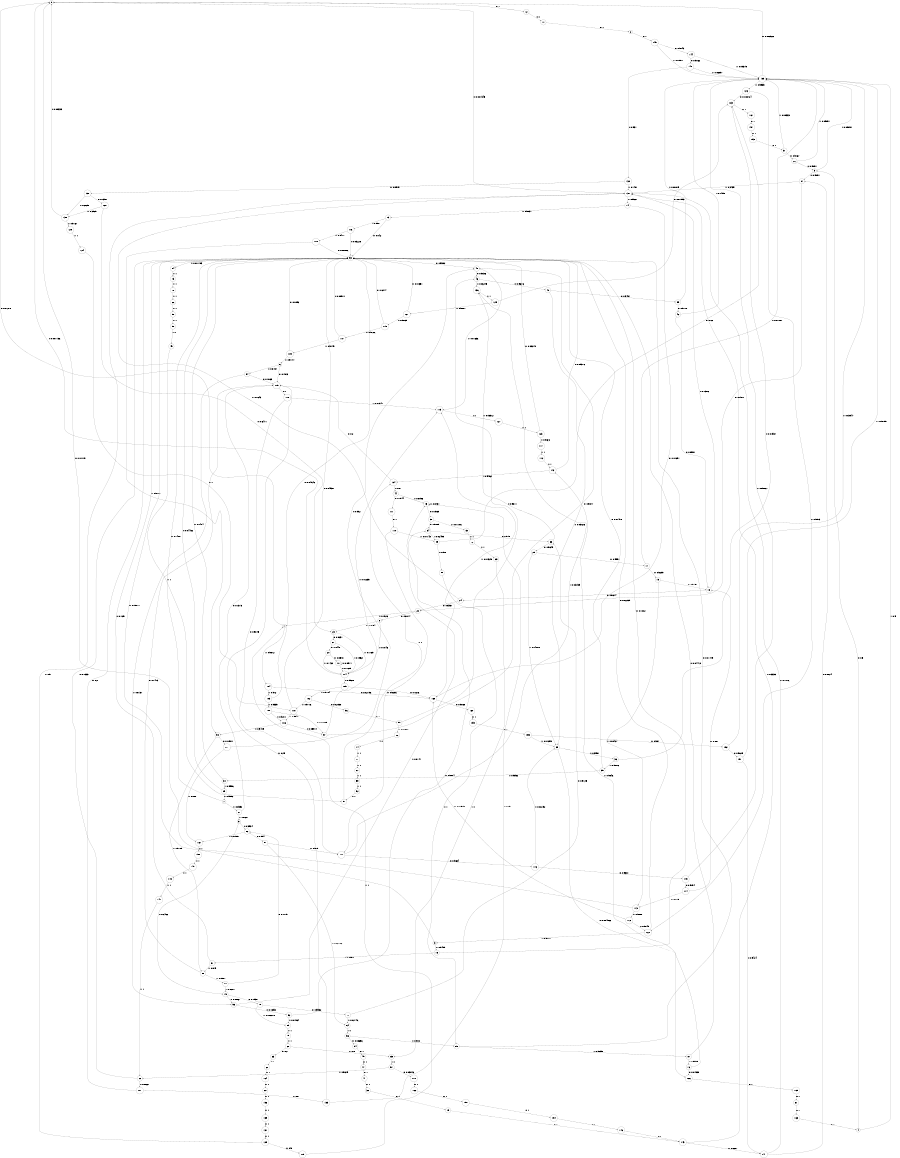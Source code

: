 digraph "ch1_face_source_L16" {
size = "6,8.5";
ratio = "fill";
node [shape = circle];
node [fontsize = 24];
edge [fontsize = 24];
0 -> 12 [label = "0: 1        "];
1 -> 0 [label = "0: 0.01278  "];
1 -> 104 [label = "1: 0.9872   "];
2 -> 145 [label = "0: 1        "];
3 -> 53 [label = "0: 0.05011  "];
3 -> 16 [label = "1: 0.9499   "];
4 -> 5 [label = "0: 0.5      "];
4 -> 135 [label = "1: 0.5      "];
5 -> 37 [label = "0: 0.9091   "];
5 -> 135 [label = "1: 0.09091  "];
6 -> 179 [label = "0: 0.1513   "];
6 -> 94 [label = "1: 0.8487   "];
7 -> 53 [label = "0: 0.1408   "];
7 -> 21 [label = "1: 0.8592   "];
8 -> 23 [label = "0: 0.8154   "];
8 -> 114 [label = "1: 0.1846   "];
9 -> 82 [label = "0: 0.3534   "];
9 -> 79 [label = "1: 0.6466   "];
10 -> 10 [label = "0: 0.8971   "];
10 -> 114 [label = "1: 0.1029   "];
11 -> 2 [label = "0: 1        "];
12 -> 11 [label = "0: 1        "];
13 -> 53 [label = "0: 0.042    "];
13 -> 116 [label = "1: 0.958    "];
14 -> 168 [label = "0: 0.01691  "];
14 -> 13 [label = "1: 0.9831   "];
15 -> 18 [label = "0: 0.9157   "];
15 -> 173 [label = "1: 0.08427  "];
16 -> 53 [label = "0: 0.1002   "];
16 -> 91 [label = "1: 0.8998   "];
17 -> 15 [label = "0: 0.9299   "];
17 -> 135 [label = "1: 0.07007  "];
18 -> 24 [label = "0: 0.8614   "];
18 -> 137 [label = "1: 0.1386   "];
19 -> 143 [label = "0: 1        "];
20 -> 10 [label = "0: 0.8578   "];
20 -> 114 [label = "1: 0.1422   "];
21 -> 179 [label = "0: 0.1373   "];
21 -> 9 [label = "1: 0.8627   "];
22 -> 53 [label = "0: 0.1333   "];
22 -> 101 [label = "1: 0.8667   "];
23 -> 27 [label = "0: 0.8231   "];
23 -> 114 [label = "1: 0.1769   "];
24 -> 28 [label = "0: 0.8357   "];
24 -> 137 [label = "1: 0.1643   "];
25 -> 53 [label = "0: 0.04482  "];
25 -> 7 [label = "1: 0.9552   "];
26 -> 5 [label = "0: 0.9091   "];
26 -> 135 [label = "1: 0.09091  "];
27 -> 20 [label = "0: 0.8448   "];
27 -> 114 [label = "1: 0.1552   "];
28 -> 8 [label = "0: 0.8074   "];
28 -> 1 [label = "1: 0.1926   "];
29 -> 17 [label = "0: 0.9591   "];
29 -> 39 [label = "1: 0.04088  "];
30 -> 53 [label = "0: 0.0404   "];
30 -> 25 [label = "1: 0.9596   "];
31 -> 26 [label = "0: 0.9167   "];
31 -> 135 [label = "1: 0.08333  "];
32 -> 19 [label = "0: 1        "];
33 -> 29 [label = "0: 0.9649   "];
33 -> 136 [label = "1: 0.03512  "];
34 -> 33 [label = "0: 0.975    "];
34 -> 99 [label = "1: 0.02499  "];
35 -> 53 [label = "0: 0.01478  "];
35 -> 30 [label = "1: 0.9852   "];
36 -> 169 [label = "0: 0.01937  "];
36 -> 35 [label = "1: 0.9806   "];
37 -> 28 [label = "0: 0.7571   "];
37 -> 137 [label = "1: 0.2429   "];
38 -> 34 [label = "0: 0.9889   "];
38 -> 83 [label = "1: 0.01106  "];
39 -> 166 [label = "0: 0.004866  "];
39 -> 36 [label = "1: 0.9951   "];
40 -> 55 [label = "0: 0.9497   "];
40 -> 39 [label = "1: 0.05026  "];
41 -> 32 [label = "0: 1        "];
42 -> 18 [label = "0: 0.8591   "];
42 -> 135 [label = "1: 0.1409   "];
43 -> 38 [label = "0: 0.1569   "];
43 -> 43 [label = "1: 0.8431   "];
44 -> 111 [label = "0: 0.1944   "];
44 -> 43 [label = "1: 0.8056   "];
45 -> 51 [label = "1: 1        "];
46 -> 40 [label = "0: 0.9676   "];
46 -> 136 [label = "1: 0.03245  "];
47 -> 41 [label = "0: 1        "];
48 -> 46 [label = "0: 0.9836   "];
48 -> 113 [label = "1: 0.01636  "];
49 -> 47 [label = "0: 1        "];
50 -> 45 [label = "1: 1        "];
51 -> 134 [label = "1: 1        "];
52 -> 51 [label = "1: 1        "];
53 -> 48 [label = "0: 0.9982   "];
53 -> 84 [label = "1: 0.001783  "];
54 -> 49 [label = "0: 1        "];
55 -> 42 [label = "0: 0.9118   "];
55 -> 135 [label = "1: 0.08815  "];
56 -> 54 [label = "0: 0.08696  "];
56 -> 89 [label = "1: 0.913    "];
57 -> 170 [label = "0: 0.03846  "];
57 -> 22 [label = "1: 0.9615   "];
58 -> 50 [label = "1: 1        "];
59 -> 52 [label = "1: 1        "];
60 -> 156 [label = "0: 1        "];
61 -> 163 [label = "0: 1        "];
62 -> 164 [label = "0: 1        "];
63 -> 62 [label = "0: 1        "];
64 -> 56 [label = "1: 1        "];
65 -> 57 [label = "1: 1        "];
66 -> 58 [label = "1: 1        "];
67 -> 59 [label = "1: 1        "];
68 -> 63 [label = "0: 0.2      "];
68 -> 65 [label = "1: 0.8      "];
69 -> 65 [label = "1: 1        "];
70 -> 66 [label = "1: 1        "];
71 -> 67 [label = "1: 1        "];
72 -> 69 [label = "1: 1        "];
73 -> 70 [label = "1: 1        "];
74 -> 71 [label = "1: 1        "];
75 -> 68 [label = "1: 1        "];
76 -> 166 [label = "0: 0.01538  "];
76 -> 142 [label = "1: 0.9846   "];
77 -> 33 [label = "0: 0.9725   "];
77 -> 64 [label = "1: 0.02746  "];
78 -> 77 [label = "0: 0.9932   "];
78 -> 85 [label = "1: 0.006818  "];
79 -> 78 [label = "0: 0.1938   "];
79 -> 93 [label = "1: 0.8062   "];
80 -> 82 [label = "0: 0.1719   "];
80 -> 79 [label = "1: 0.8281   "];
81 -> 177 [label = "0: 0.979    "];
81 -> 64 [label = "1: 0.02102  "];
82 -> 81 [label = "0: 0.994    "];
82 -> 167 [label = "1: 0.00597  "];
83 -> 72 [label = "1: 1        "];
84 -> 73 [label = "1: 1        "];
85 -> 75 [label = "1: 1        "];
86 -> 74 [label = "1: 1        "];
87 -> 53 [label = "0: 0.04412  "];
87 -> 76 [label = "1: 0.9559   "];
88 -> 179 [label = "0: 0.1413   "];
88 -> 80 [label = "1: 0.8587   "];
89 -> 53 [label = "0: 0.01449  "];
89 -> 87 [label = "1: 0.9855   "];
90 -> 89 [label = "1: 1        "];
91 -> 53 [label = "0: 0.125    "];
91 -> 88 [label = "1: 0.875    "];
92 -> 34 [label = "0: 0.9804   "];
92 -> 85 [label = "1: 0.01964  "];
93 -> 92 [label = "0: 0.1853   "];
93 -> 43 [label = "1: 0.8147   "];
94 -> 179 [label = "0: 0.1863   "];
94 -> 93 [label = "1: 0.8137   "];
95 -> 46 [label = "0: 0.9811   "];
95 -> 86 [label = "1: 0.01887  "];
96 -> 95 [label = "0: 1        "];
97 -> 48 [label = "0: 0.9877   "];
97 -> 113 [label = "1: 0.01235  "];
98 -> 171 [label = "0: 0.08911  "];
98 -> 88 [label = "1: 0.9109   "];
99 -> 169 [label = "0: 0.02     "];
99 -> 90 [label = "1: 0.98     "];
100 -> 97 [label = "0: 0.07889  "];
100 -> 106 [label = "1: 0.9211   "];
101 -> 53 [label = "0: 0.2      "];
101 -> 133 [label = "1: 0.8      "];
102 -> 96 [label = "0: 0.02838  "];
102 -> 118 [label = "1: 0.9716   "];
103 -> 53 [label = "0: 0.04646  "];
103 -> 100 [label = "1: 0.9535   "];
104 -> 168 [label = "0: 0.02796  "];
104 -> 103 [label = "1: 0.972    "];
105 -> 168 [label = "0: 0.0216   "];
105 -> 102 [label = "1: 0.9784   "];
106 -> 97 [label = "0: 0.05914  "];
106 -> 98 [label = "1: 0.9409   "];
107 -> 53 [label = "0: 0.08511  "];
107 -> 109 [label = "1: 0.9149   "];
108 -> 53 [label = "0: 0.08886  "];
108 -> 98 [label = "1: 0.9111   "];
109 -> 53 [label = "0: 0.0856   "];
109 -> 6 [label = "1: 0.9144   "];
110 -> 177 [label = "0: 0.9286   "];
110 -> 99 [label = "1: 0.07143  "];
111 -> 110 [label = "0: 1        "];
112 -> 142 [label = "1: 1        "];
113 -> 127 [label = "1: 1        "];
114 -> 0 [label = "0: 0.007156  "];
114 -> 105 [label = "1: 0.9928   "];
115 -> 53 [label = "0: 0.0274   "];
115 -> 107 [label = "1: 0.9726   "];
116 -> 53 [label = "0: 0.05228  "];
116 -> 108 [label = "1: 0.9477   "];
117 -> 112 [label = "1: 1        "];
118 -> 53 [label = "0: 0.04531  "];
118 -> 106 [label = "1: 0.9547   "];
119 -> 1 [label = "1: 1        "];
120 -> 23 [label = "0: 0.6471   "];
120 -> 138 [label = "1: 0.3529   "];
121 -> 53 [label = "0: 0.01351  "];
121 -> 115 [label = "1: 0.9865   "];
122 -> 53 [label = "0: 0.02235  "];
122 -> 3 [label = "1: 0.9777   "];
123 -> 53 [label = "0: 0.03279  "];
123 -> 117 [label = "1: 0.9672   "];
124 -> 118 [label = "1: 1        "];
125 -> 169 [label = "0: 0.01993  "];
125 -> 121 [label = "1: 0.9801   "];
126 -> 169 [label = "0: 0.008724  "];
126 -> 122 [label = "1: 0.9913   "];
127 -> 123 [label = "1: 1        "];
128 -> 124 [label = "1: 1        "];
129 -> 119 [label = "0: 0.5      "];
129 -> 137 [label = "1: 0.5      "];
130 -> 120 [label = "0: 0.7391   "];
130 -> 138 [label = "1: 0.2609   "];
131 -> 129 [label = "0: 1        "];
132 -> 130 [label = "0: 0.8519   "];
132 -> 137 [label = "1: 0.1481   "];
133 -> 179 [label = "0: 0.25     "];
133 -> 43 [label = "1: 0.75     "];
134 -> 179 [label = "0: 0.2      "];
134 -> 44 [label = "1: 0.8      "];
135 -> 0 [label = "0: 0.006522  "];
135 -> 126 [label = "1: 0.9935   "];
136 -> 125 [label = "1: 1        "];
137 -> 0 [label = "0: 0.007345  "];
137 -> 14 [label = "1: 0.9927   "];
138 -> 0 [label = "0: 0.08333  "];
138 -> 128 [label = "1: 0.9167   "];
139 -> 131 [label = "0: 1        "];
140 -> 132 [label = "0: 0.931    "];
140 -> 135 [label = "1: 0.06897  "];
141 -> 37 [label = "0: 0.8824   "];
141 -> 137 [label = "1: 0.1176   "];
142 -> 53 [label = "0: 0.05376  "];
142 -> 134 [label = "1: 0.9462   "];
143 -> 141 [label = "0: 0.6667   "];
143 -> 137 [label = "1: 0.3333   "];
144 -> 140 [label = "0: 0.9062   "];
144 -> 135 [label = "1: 0.09375  "];
145 -> 144 [label = "0: 0.9143   "];
145 -> 135 [label = "1: 0.08571  "];
146 -> 143 [label = "0: 1        "];
147 -> 22 [label = "1: 1        "];
148 -> 147 [label = "1: 1        "];
149 -> 148 [label = "1: 1        "];
150 -> 149 [label = "1: 1        "];
151 -> 141 [label = "0: 0.9424   "];
151 -> 135 [label = "1: 0.05755  "];
152 -> 151 [label = "0: 0.9605   "];
152 -> 135 [label = "1: 0.03947  "];
153 -> 31 [label = "0: 1        "];
154 -> 146 [label = "0: 1        "];
155 -> 152 [label = "0: 0.987    "];
155 -> 39 [label = "1: 0.01299  "];
156 -> 139 [label = "0: 1        "];
157 -> 153 [label = "0: 1        "];
158 -> 154 [label = "0: 1        "];
159 -> 155 [label = "0: 1        "];
160 -> 159 [label = "0: 1        "];
161 -> 157 [label = "0: 1        "];
162 -> 158 [label = "0: 1        "];
163 -> 4 [label = "0: 1        "];
164 -> 60 [label = "0: 1        "];
165 -> 61 [label = "0: 1        "];
166 -> 165 [label = "0: 1        "];
167 -> 150 [label = "1: 1        "];
168 -> 160 [label = "0: 0.9868   "];
168 -> 113 [label = "1: 0.01325  "];
169 -> 161 [label = "0: 1        "];
170 -> 162 [label = "0: 1        "];
171 -> 48 [label = "0: 0.992    "];
171 -> 167 [label = "1: 0.008    "];
172 -> 168 [label = "0: 0.01509  "];
172 -> 122 [label = "1: 0.9849   "];
173 -> 0 [label = "0: 0.01119  "];
173 -> 172 [label = "1: 0.9888   "];
174 -> 18 [label = "0: 0.881    "];
174 -> 173 [label = "1: 0.119    "];
175 -> 174 [label = "0: 0.9094   "];
175 -> 135 [label = "1: 0.09061  "];
176 -> 175 [label = "0: 0.9381   "];
176 -> 39 [label = "1: 0.06192  "];
177 -> 176 [label = "0: 0.9684   "];
177 -> 136 [label = "1: 0.03159  "];
178 -> 177 [label = "0: 0.9845   "];
178 -> 113 [label = "1: 0.01547  "];
179 -> 178 [label = "0: 1        "];
}